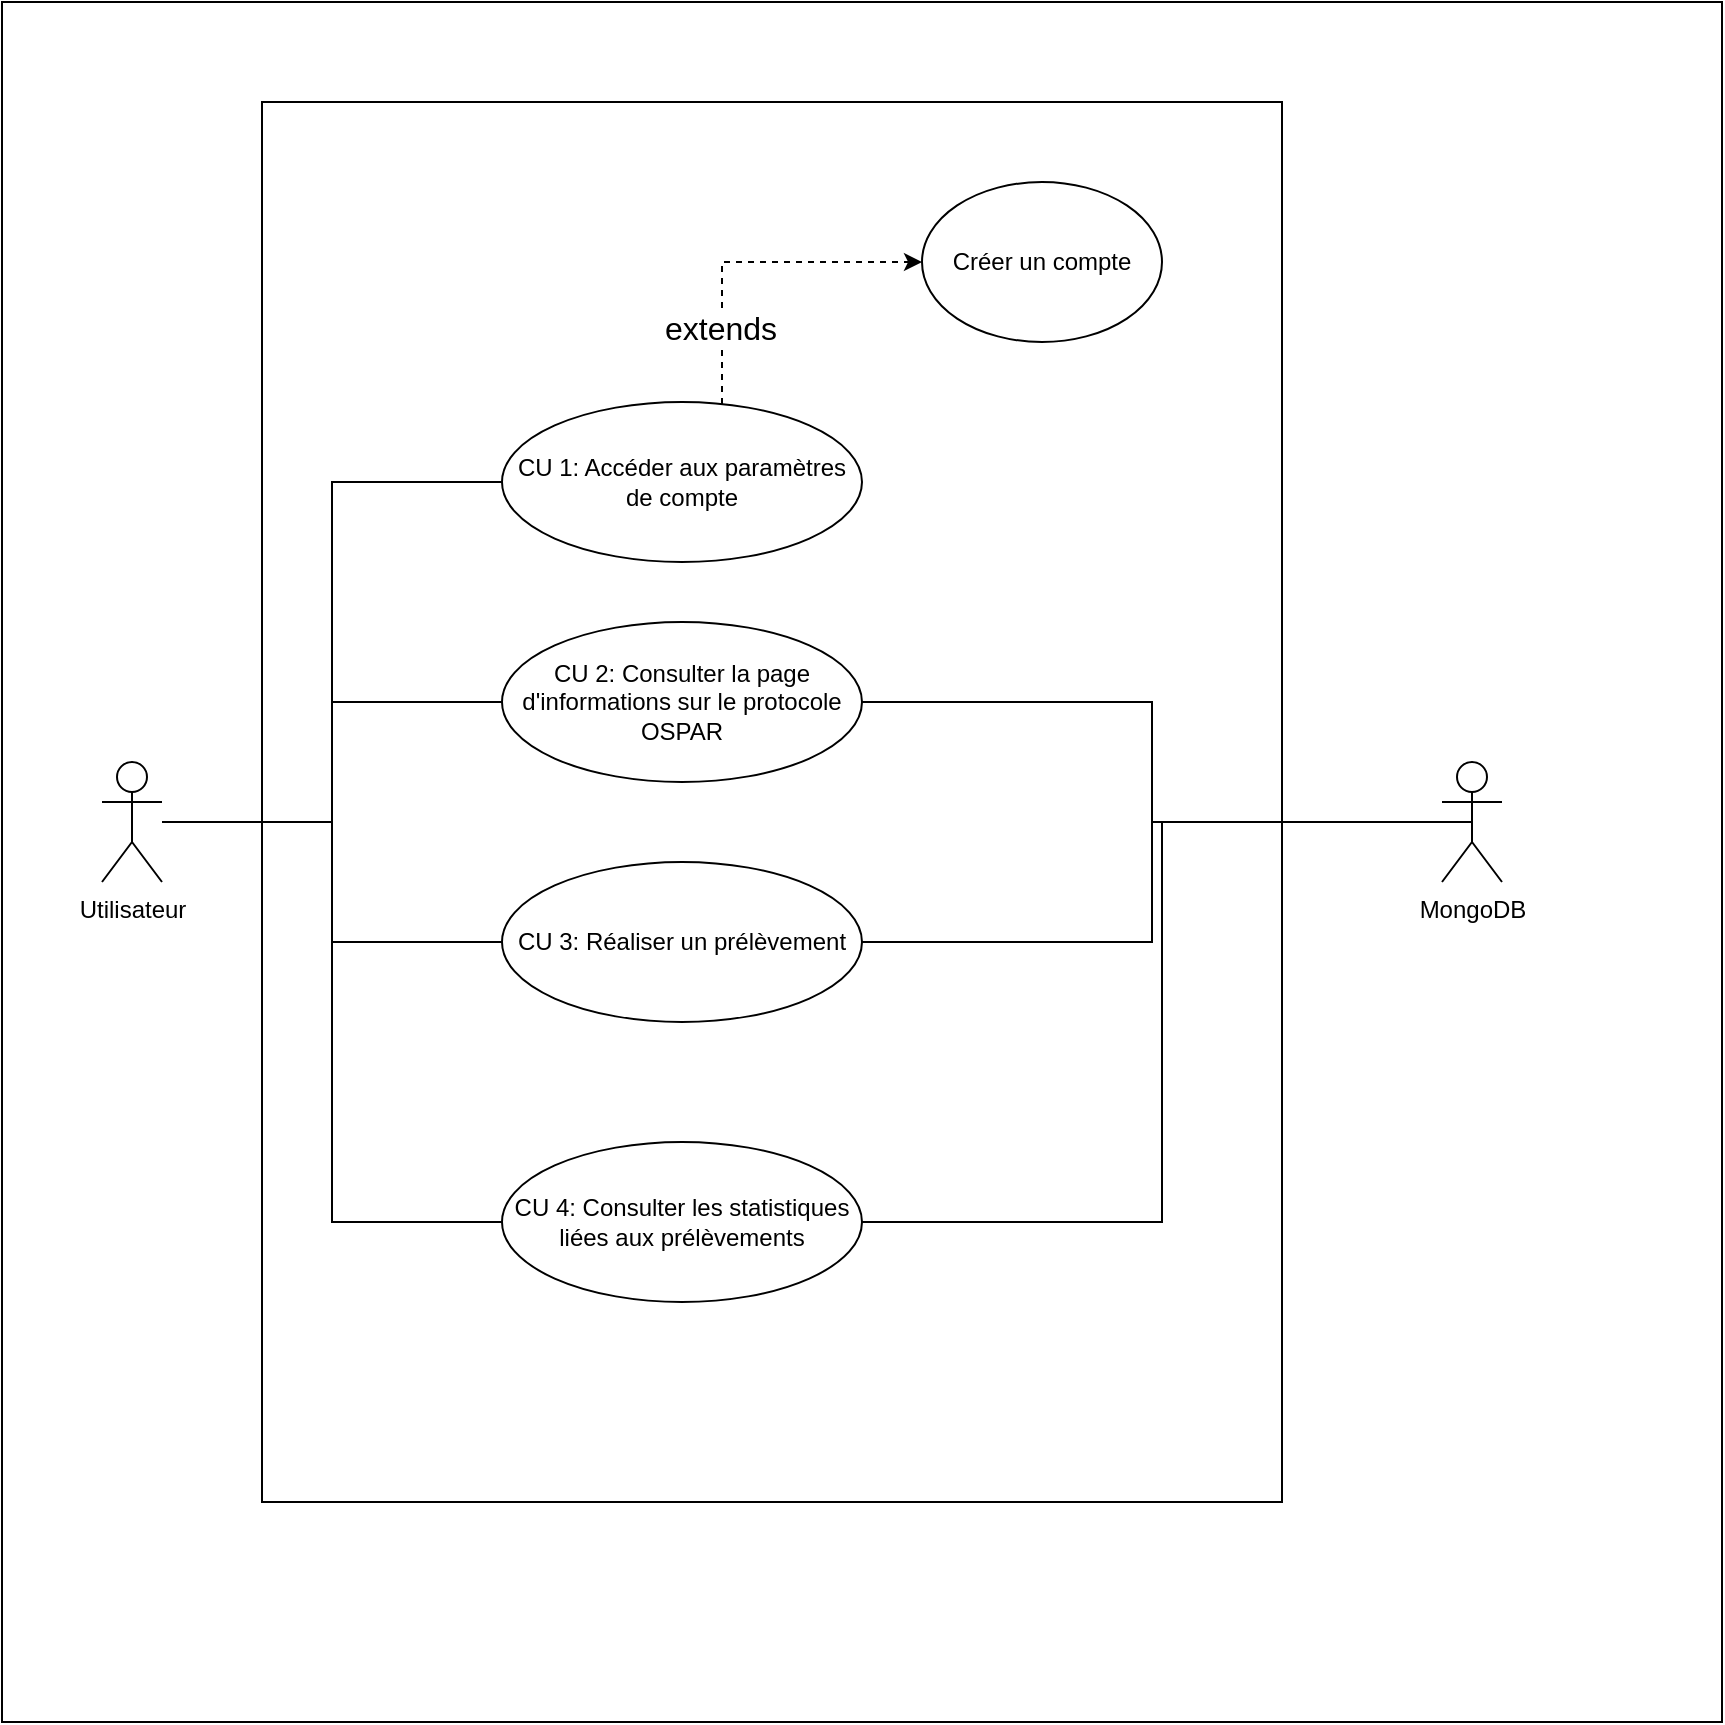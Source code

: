 <mxfile version="26.0.10">
  <diagram name="Page-1" id="LubBqCAFF0eY_6Dfj3jN">
    <mxGraphModel dx="768" dy="1598" grid="1" gridSize="10" guides="1" tooltips="1" connect="1" arrows="1" fold="1" page="1" pageScale="1" pageWidth="850" pageHeight="1100" math="0" shadow="0">
      <root>
        <mxCell id="0" />
        <mxCell id="1" parent="0" />
        <mxCell id="bE1gFKcx4u8gwo7U3hTT-1" value="" style="whiteSpace=wrap;html=1;aspect=fixed;" vertex="1" parent="1">
          <mxGeometry x="30" y="20" width="860" height="860" as="geometry" />
        </mxCell>
        <mxCell id="hrwhk7hBxuppIEL_lkO9-1" value="Utilisateur" style="shape=umlActor;verticalLabelPosition=bottom;verticalAlign=top;html=1;outlineConnect=0;" parent="1" vertex="1">
          <mxGeometry x="80" y="400" width="30" height="60" as="geometry" />
        </mxCell>
        <mxCell id="bE1gFKcx4u8gwo7U3hTT-4" value="" style="rounded=0;whiteSpace=wrap;html=1;" vertex="1" parent="1">
          <mxGeometry x="160" y="70" width="510" height="700" as="geometry" />
        </mxCell>
        <mxCell id="bE1gFKcx4u8gwo7U3hTT-5" value="MongoDB" style="shape=umlActor;verticalLabelPosition=bottom;verticalAlign=top;html=1;outlineConnect=0;" vertex="1" parent="1">
          <mxGeometry x="750" y="400" width="30" height="60" as="geometry" />
        </mxCell>
        <mxCell id="bE1gFKcx4u8gwo7U3hTT-11" style="edgeStyle=orthogonalEdgeStyle;rounded=0;orthogonalLoop=1;jettySize=auto;html=1;dashed=1;" edge="1" parent="1" source="bE1gFKcx4u8gwo7U3hTT-6" target="bE1gFKcx4u8gwo7U3hTT-10">
          <mxGeometry relative="1" as="geometry">
            <Array as="points">
              <mxPoint x="390" y="150" />
            </Array>
          </mxGeometry>
        </mxCell>
        <mxCell id="bE1gFKcx4u8gwo7U3hTT-12" value="&lt;font style=&quot;font-size: 16px;&quot;&gt;extends&lt;/font&gt;" style="edgeLabel;html=1;align=center;verticalAlign=middle;resizable=0;points=[];" vertex="1" connectable="0" parent="bE1gFKcx4u8gwo7U3hTT-11">
          <mxGeometry x="-0.55" y="1" relative="1" as="geometry">
            <mxPoint as="offset" />
          </mxGeometry>
        </mxCell>
        <mxCell id="bE1gFKcx4u8gwo7U3hTT-6" value="CU 1: Accéder aux paramètres de compte" style="ellipse;whiteSpace=wrap;html=1;" vertex="1" parent="1">
          <mxGeometry x="280" y="220" width="180" height="80" as="geometry" />
        </mxCell>
        <mxCell id="bE1gFKcx4u8gwo7U3hTT-7" value="CU 2: Consulter la page d&#39;informations sur le protocole OSPAR" style="ellipse;whiteSpace=wrap;html=1;" vertex="1" parent="1">
          <mxGeometry x="280" y="330" width="180" height="80" as="geometry" />
        </mxCell>
        <mxCell id="bE1gFKcx4u8gwo7U3hTT-8" value="CU 3: Réaliser un prélèvement" style="ellipse;whiteSpace=wrap;html=1;" vertex="1" parent="1">
          <mxGeometry x="280" y="450" width="180" height="80" as="geometry" />
        </mxCell>
        <mxCell id="bE1gFKcx4u8gwo7U3hTT-9" value="CU 4: Consulter les statistiques liées aux prélèvements" style="ellipse;whiteSpace=wrap;html=1;" vertex="1" parent="1">
          <mxGeometry x="280" y="590" width="180" height="80" as="geometry" />
        </mxCell>
        <mxCell id="bE1gFKcx4u8gwo7U3hTT-10" value="Créer un compte" style="ellipse;whiteSpace=wrap;html=1;" vertex="1" parent="1">
          <mxGeometry x="490" y="110" width="120" height="80" as="geometry" />
        </mxCell>
        <mxCell id="bE1gFKcx4u8gwo7U3hTT-16" style="edgeStyle=orthogonalEdgeStyle;rounded=0;orthogonalLoop=1;jettySize=auto;html=1;entryX=0;entryY=0.5;entryDx=0;entryDy=0;endArrow=none;startFill=0;" edge="1" parent="1" source="hrwhk7hBxuppIEL_lkO9-1" target="bE1gFKcx4u8gwo7U3hTT-6">
          <mxGeometry relative="1" as="geometry" />
        </mxCell>
        <mxCell id="bE1gFKcx4u8gwo7U3hTT-17" style="edgeStyle=orthogonalEdgeStyle;rounded=0;orthogonalLoop=1;jettySize=auto;html=1;endArrow=none;startFill=0;" edge="1" parent="1" source="hrwhk7hBxuppIEL_lkO9-1" target="bE1gFKcx4u8gwo7U3hTT-7">
          <mxGeometry relative="1" as="geometry" />
        </mxCell>
        <mxCell id="bE1gFKcx4u8gwo7U3hTT-18" style="edgeStyle=orthogonalEdgeStyle;rounded=0;orthogonalLoop=1;jettySize=auto;html=1;endArrow=none;startFill=0;" edge="1" parent="1" source="hrwhk7hBxuppIEL_lkO9-1" target="bE1gFKcx4u8gwo7U3hTT-8">
          <mxGeometry relative="1" as="geometry" />
        </mxCell>
        <mxCell id="bE1gFKcx4u8gwo7U3hTT-19" style="edgeStyle=orthogonalEdgeStyle;rounded=0;orthogonalLoop=1;jettySize=auto;html=1;entryX=0;entryY=0.5;entryDx=0;entryDy=0;endArrow=none;startFill=0;" edge="1" parent="1" source="hrwhk7hBxuppIEL_lkO9-1" target="bE1gFKcx4u8gwo7U3hTT-9">
          <mxGeometry relative="1" as="geometry" />
        </mxCell>
        <mxCell id="bE1gFKcx4u8gwo7U3hTT-20" style="edgeStyle=orthogonalEdgeStyle;rounded=0;orthogonalLoop=1;jettySize=auto;html=1;entryX=0.5;entryY=0.5;entryDx=0;entryDy=0;entryPerimeter=0;endArrow=none;startFill=0;" edge="1" parent="1" source="bE1gFKcx4u8gwo7U3hTT-7" target="bE1gFKcx4u8gwo7U3hTT-5">
          <mxGeometry relative="1" as="geometry" />
        </mxCell>
        <mxCell id="bE1gFKcx4u8gwo7U3hTT-21" style="edgeStyle=orthogonalEdgeStyle;rounded=0;orthogonalLoop=1;jettySize=auto;html=1;entryX=0.5;entryY=0.5;entryDx=0;entryDy=0;entryPerimeter=0;endArrow=none;startFill=0;" edge="1" parent="1" source="bE1gFKcx4u8gwo7U3hTT-8" target="bE1gFKcx4u8gwo7U3hTT-5">
          <mxGeometry relative="1" as="geometry" />
        </mxCell>
        <mxCell id="bE1gFKcx4u8gwo7U3hTT-22" style="edgeStyle=orthogonalEdgeStyle;rounded=0;orthogonalLoop=1;jettySize=auto;html=1;entryX=0.5;entryY=0.5;entryDx=0;entryDy=0;entryPerimeter=0;endArrow=none;startFill=0;" edge="1" parent="1" source="bE1gFKcx4u8gwo7U3hTT-9" target="bE1gFKcx4u8gwo7U3hTT-5">
          <mxGeometry relative="1" as="geometry">
            <Array as="points">
              <mxPoint x="610" y="630" />
              <mxPoint x="610" y="430" />
            </Array>
          </mxGeometry>
        </mxCell>
      </root>
    </mxGraphModel>
  </diagram>
</mxfile>
